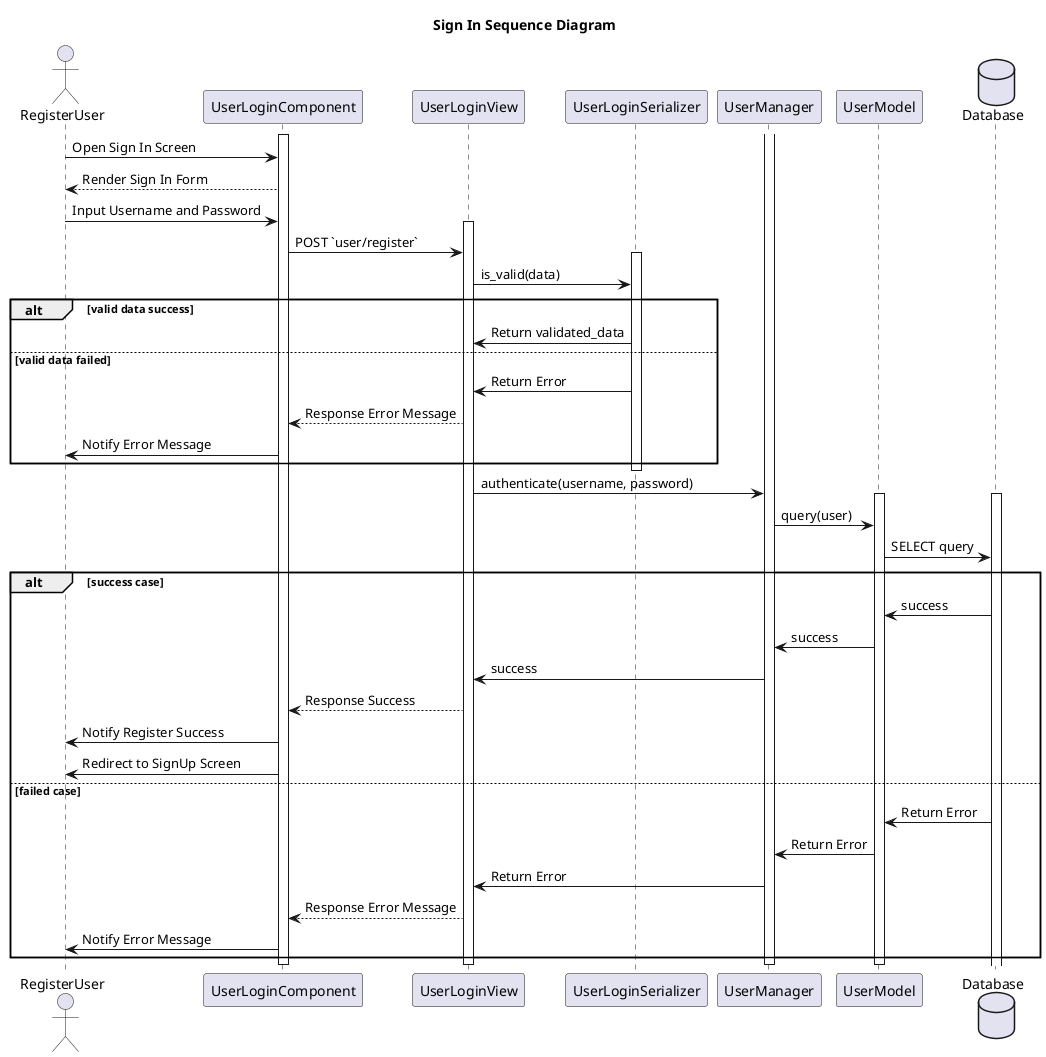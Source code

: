 @startuml
title Sign In Sequence Diagram
actor RegisterUser
activate UserLoginComponent
RegisterUser -> UserLoginComponent: Open Sign In Screen
UserLoginComponent --> RegisterUser: Render Sign In Form
RegisterUser -> UserLoginComponent: Input Username and Password
activate UserLoginView
UserLoginComponent -> UserLoginView: POST `user/register`
activate UserLoginSerializer
UserLoginView -> UserLoginSerializer: is_valid(data)
alt valid data success
	UserLoginSerializer -> UserLoginView: Return validated_data
else valid data failed
   UserLoginSerializer -> UserLoginView: Return Error
   UserLoginView --> UserLoginComponent: Response Error Message
	 UserLoginComponent -> RegisterUser: Notify Error Message
end
deactivate UserLoginSerializer
activate UserManager
UserLoginView -> UserManager: authenticate(username, password)
activate UserModel
database Database
activate Database
UserManager -> UserModel: query(user)
UserModel -> Database: SELECT query
alt success case
    Database -> UserModel: success 
	UserModel -> UserManager: success
	UserManager -> UserLoginView: success
	UserLoginView --> UserLoginComponent: Response Success
	UserLoginComponent -> RegisterUser: Notify Register Success
	UserLoginComponent -> RegisterUser: Redirect to SignUp Screen
else failed case
	Database -> UserModel: Return Error
	UserModel -> UserManager: Return Error
	UserManager -> UserLoginView: Return Error
	UserLoginView --> UserLoginComponent: Response Error Message
	UserLoginComponent -> RegisterUser: Notify Error Message
end
deactivate UserModel
deactivate UserManager
deactivate UserLoginView
deactivate UserLoginComponent
@enduml
